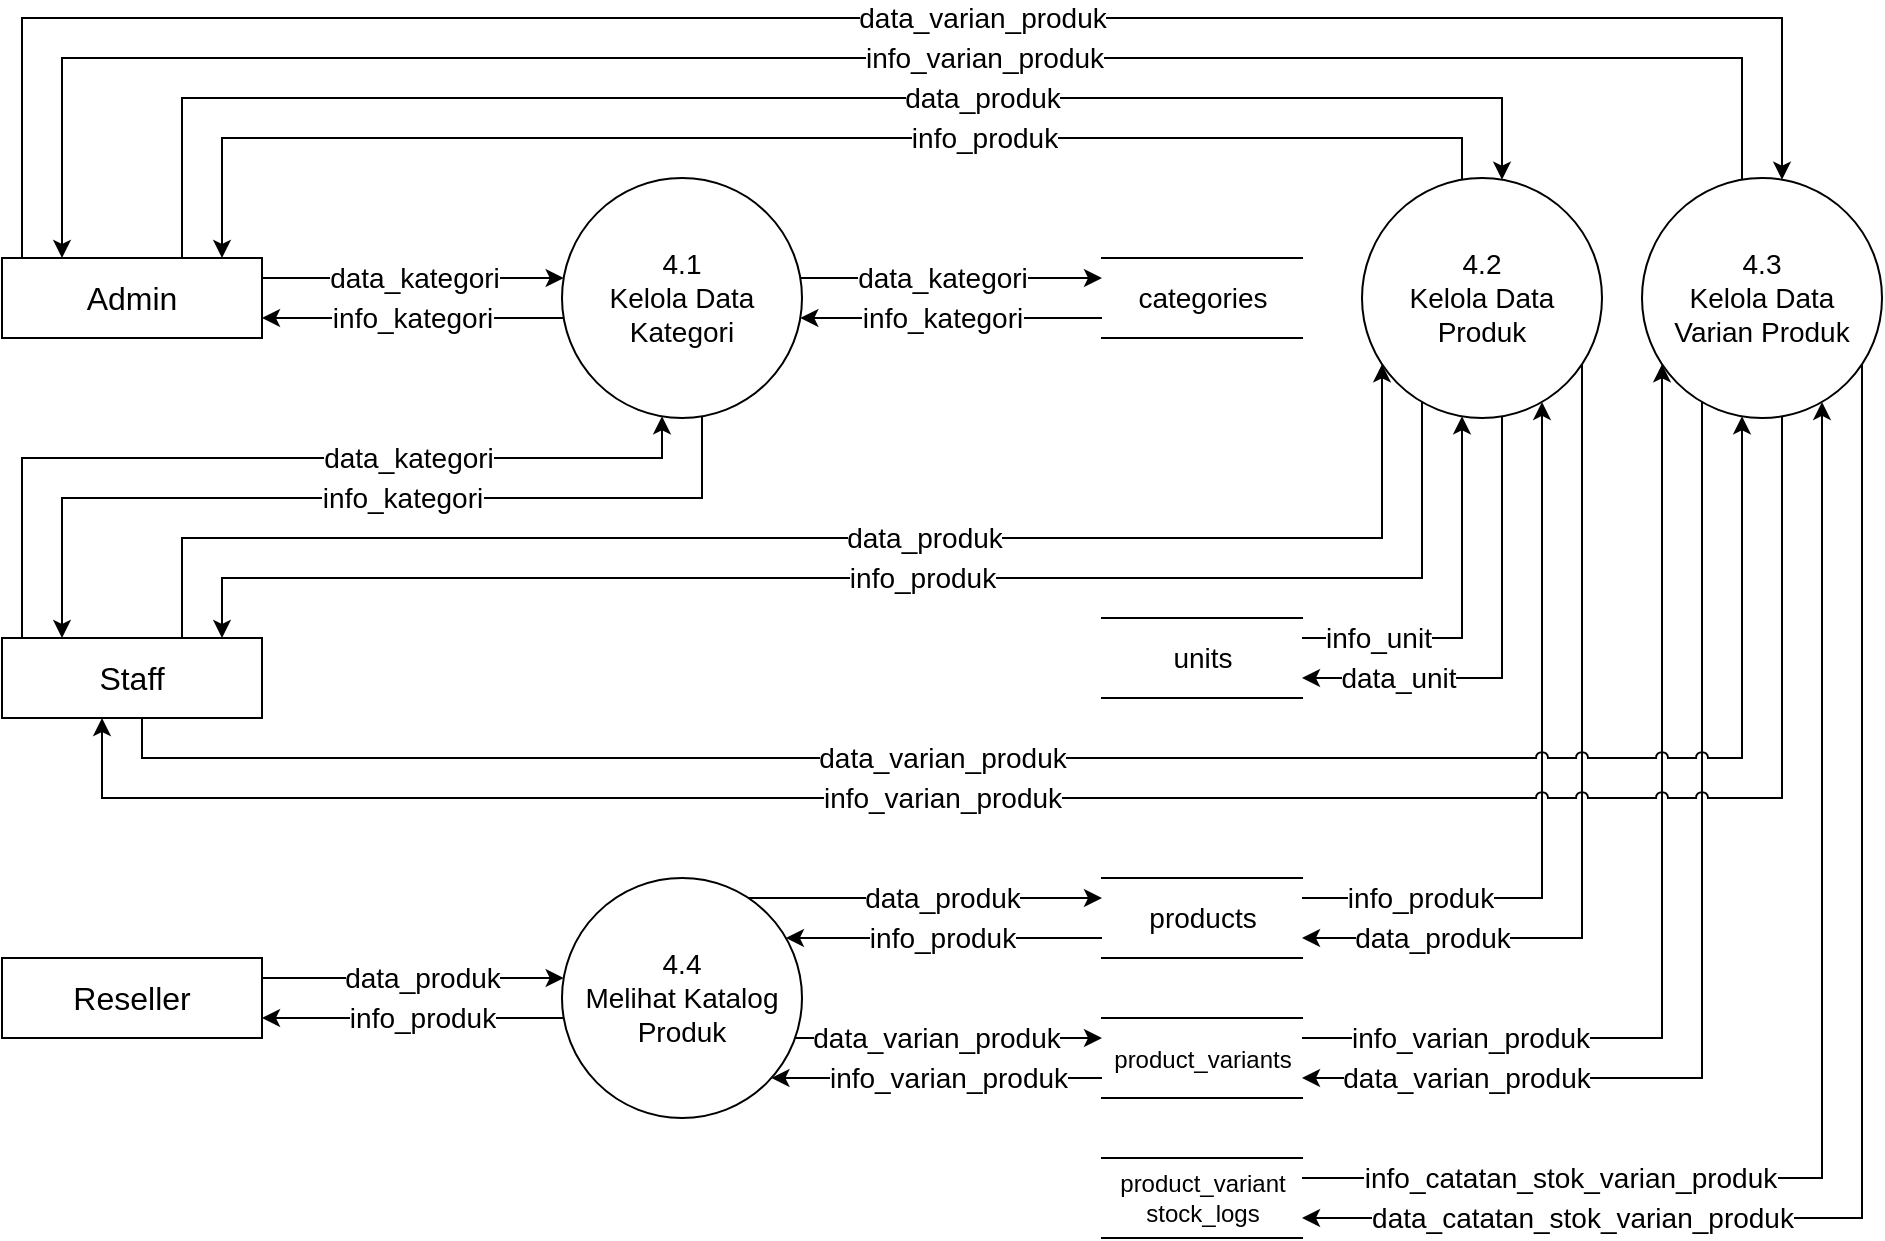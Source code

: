 <mxfile version="14.6.13" type="device"><diagram id="Rc6OxXYoEZi-hfFgIoyE" name="Page-1"><mxGraphModel dx="1002" dy="1681" grid="1" gridSize="10" guides="1" tooltips="1" connect="1" arrows="1" fold="1" page="1" pageScale="1" pageWidth="850" pageHeight="1100" math="0" shadow="0"><root><mxCell id="0"/><mxCell id="1" parent="0"/><mxCell id="s38WGr486lUvFhDny16M-1" value="&lt;font style=&quot;font-size: 14px&quot;&gt;4.1&lt;br&gt;Kelola Data Kategori&lt;br&gt;&lt;/font&gt;" style="ellipse;whiteSpace=wrap;html=1;aspect=fixed;" parent="1" vertex="1"><mxGeometry x="280" y="80" width="120" height="120" as="geometry"/></mxCell><mxCell id="s38WGr486lUvFhDny16M-4" value="data_kategori" style="edgeStyle=orthogonalEdgeStyle;rounded=0;orthogonalLoop=1;jettySize=auto;html=1;exitX=1;exitY=0.25;exitDx=0;exitDy=0;fontSize=14;" parent="1" source="s38WGr486lUvFhDny16M-2" edge="1" target="s38WGr486lUvFhDny16M-1"><mxGeometry relative="1" as="geometry"><mxPoint x="360" y="140" as="targetPoint"/><Array as="points"><mxPoint x="290" y="130"/><mxPoint x="290" y="130"/></Array></mxGeometry></mxCell><mxCell id="s38WGr486lUvFhDny16M-2" value="Admin" style="rounded=0;whiteSpace=wrap;html=1;fontSize=16;" parent="1" vertex="1"><mxGeometry y="120" width="130" height="40" as="geometry"/></mxCell><mxCell id="s38WGr486lUvFhDny16M-13" value="data_kategori" style="edgeStyle=orthogonalEdgeStyle;rounded=0;orthogonalLoop=1;jettySize=auto;html=1;fontSize=14;" parent="1" source="s38WGr486lUvFhDny16M-1" target="s38WGr486lUvFhDny16M-12" edge="1"><mxGeometry x="-0.061" relative="1" as="geometry"><Array as="points"><mxPoint x="470" y="130"/><mxPoint x="470" y="130"/></Array><mxPoint as="offset"/></mxGeometry></mxCell><mxCell id="s38WGr486lUvFhDny16M-6" value="&lt;font style=&quot;font-size: 14px&quot;&gt;4.3&lt;br&gt;Kelola Data &lt;br&gt;Varian Produk&lt;br&gt;&lt;/font&gt;" style="ellipse;whiteSpace=wrap;html=1;aspect=fixed;" parent="1" vertex="1"><mxGeometry x="820" y="80" width="120" height="120" as="geometry"/></mxCell><mxCell id="w3oePjnz5msJqxtDDQAo-1" value="info_kategori" style="edgeStyle=orthogonalEdgeStyle;rounded=0;orthogonalLoop=1;jettySize=auto;html=1;fontSize=14;" parent="1" source="s38WGr486lUvFhDny16M-12" target="s38WGr486lUvFhDny16M-1" edge="1"><mxGeometry x="0.061" relative="1" as="geometry"><Array as="points"><mxPoint x="480" y="150"/><mxPoint x="480" y="150"/></Array><mxPoint as="offset"/></mxGeometry></mxCell><mxCell id="s38WGr486lUvFhDny16M-12" value="categories" style="html=1;dashed=0;whitespace=wrap;shape=partialRectangle;right=0;left=0;fontSize=14;" parent="1" vertex="1"><mxGeometry x="550" y="120" width="100" height="40" as="geometry"/></mxCell><mxCell id="qVM1IuX5nQajaeXn27OP-2" value="data_produk" style="edgeStyle=orthogonalEdgeStyle;rounded=0;orthogonalLoop=1;jettySize=auto;html=1;exitX=1;exitY=0.25;exitDx=0;exitDy=0;fontSize=14;" parent="1" source="w3oePjnz5msJqxtDDQAo-5" target="qVM1IuX5nQajaeXn27OP-1" edge="1"><mxGeometry x="0.061" relative="1" as="geometry"><Array as="points"><mxPoint x="370" y="480"/></Array><mxPoint as="offset"/></mxGeometry></mxCell><mxCell id="qVM1IuX5nQajaeXn27OP-3" value="info_produk" style="edgeStyle=orthogonalEdgeStyle;rounded=0;orthogonalLoop=1;jettySize=auto;html=1;entryX=1;entryY=0.75;entryDx=0;entryDy=0;fontSize=14;" parent="1" source="qVM1IuX5nQajaeXn27OP-1" target="w3oePjnz5msJqxtDDQAo-5" edge="1"><mxGeometry x="-0.061" relative="1" as="geometry"><Array as="points"><mxPoint x="390" y="500"/></Array><mxPoint as="offset"/></mxGeometry></mxCell><mxCell id="w3oePjnz5msJqxtDDQAo-5" value="Reseller" style="rounded=0;whiteSpace=wrap;html=1;fontSize=16;" parent="1" vertex="1"><mxGeometry y="470" width="130" height="40" as="geometry"/></mxCell><mxCell id="giehG95AdQWtgdjCYtVg-1" value="&lt;font style=&quot;font-size: 14px&quot;&gt;4.2&lt;br&gt;Kelola Data Produk&lt;br&gt;&lt;/font&gt;" style="ellipse;whiteSpace=wrap;html=1;aspect=fixed;" parent="1" vertex="1"><mxGeometry x="680" y="80" width="120" height="120" as="geometry"/></mxCell><mxCell id="QhTn7aZP73QFiXAm_fX9-1" value="Staff" style="rounded=0;whiteSpace=wrap;html=1;fontSize=16;" parent="1" vertex="1"><mxGeometry y="310" width="130" height="40" as="geometry"/></mxCell><mxCell id="yD-jiG_hthiT5Hs9iXei-2" value="info_kategori" style="edgeStyle=orthogonalEdgeStyle;rounded=0;orthogonalLoop=1;jettySize=auto;html=1;fontSize=14;" parent="1" source="s38WGr486lUvFhDny16M-1" target="s38WGr486lUvFhDny16M-2" edge="1"><mxGeometry relative="1" as="geometry"><mxPoint x="220" y="150" as="targetPoint"/><Array as="points"><mxPoint x="210" y="150"/><mxPoint x="210" y="150"/></Array><mxPoint x="370" y="150" as="sourcePoint"/></mxGeometry></mxCell><mxCell id="qVM1IuX5nQajaeXn27OP-1" value="&lt;font style=&quot;font-size: 14px&quot;&gt;4.4&lt;br&gt;Melihat Katalog Produk&lt;br&gt;&lt;/font&gt;" style="ellipse;whiteSpace=wrap;html=1;aspect=fixed;" parent="1" vertex="1"><mxGeometry x="280" y="430" width="120" height="120" as="geometry"/></mxCell><mxCell id="qVM1IuX5nQajaeXn27OP-10" value="data_produk" style="edgeStyle=orthogonalEdgeStyle;rounded=0;orthogonalLoop=1;jettySize=auto;html=1;fontSize=14;" parent="1" source="s38WGr486lUvFhDny16M-2" target="giehG95AdQWtgdjCYtVg-1" edge="1"><mxGeometry x="0.229" relative="1" as="geometry"><Array as="points"><mxPoint x="90" y="40"/><mxPoint x="750" y="40"/></Array><mxPoint as="offset"/><mxPoint x="140" y="273.43" as="sourcePoint"/><mxPoint x="360" y="159.999" as="targetPoint"/></mxGeometry></mxCell><mxCell id="qVM1IuX5nQajaeXn27OP-11" value="info_produk" style="edgeStyle=orthogonalEdgeStyle;rounded=0;orthogonalLoop=1;jettySize=auto;html=1;fontSize=14;" parent="1" source="giehG95AdQWtgdjCYtVg-1" target="s38WGr486lUvFhDny16M-2" edge="1"><mxGeometry x="-0.256" relative="1" as="geometry"><Array as="points"><mxPoint x="730" y="60"/><mxPoint x="110" y="60"/></Array><mxPoint x="1" as="offset"/><mxPoint x="380" y="163.43" as="sourcePoint"/><mxPoint x="160" y="273.43" as="targetPoint"/></mxGeometry></mxCell><mxCell id="qVM1IuX5nQajaeXn27OP-12" value="data_varian_produk" style="edgeStyle=orthogonalEdgeStyle;rounded=0;orthogonalLoop=1;jettySize=auto;html=1;fontSize=14;" parent="1" source="s38WGr486lUvFhDny16M-2" target="s38WGr486lUvFhDny16M-6" edge="1"><mxGeometry x="0.11" relative="1" as="geometry"><Array as="points"><mxPoint x="10"/><mxPoint x="890"/></Array><mxPoint as="offset"/><mxPoint x="85" y="270" as="sourcePoint"/><mxPoint x="1110" y="80.839" as="targetPoint"/></mxGeometry></mxCell><mxCell id="qVM1IuX5nQajaeXn27OP-13" value="info_varian_produk" style="edgeStyle=orthogonalEdgeStyle;rounded=0;orthogonalLoop=1;jettySize=auto;html=1;fontSize=14;" parent="1" source="s38WGr486lUvFhDny16M-6" target="s38WGr486lUvFhDny16M-2" edge="1"><mxGeometry x="-0.119" relative="1" as="geometry"><Array as="points"><mxPoint x="870" y="20"/><mxPoint x="30" y="20"/></Array><mxPoint x="1" as="offset"/><mxPoint x="1090" y="80.839" as="sourcePoint"/><mxPoint x="100" y="270" as="targetPoint"/></mxGeometry></mxCell><mxCell id="qVM1IuX5nQajaeXn27OP-17" value="products" style="html=1;dashed=0;whitespace=wrap;shape=partialRectangle;right=0;left=0;fontSize=14;" parent="1" vertex="1"><mxGeometry x="550" y="430" width="100" height="40" as="geometry"/></mxCell><mxCell id="P8HBfY7LfA8RuCADzhjz-1" value="data_produk" style="edgeStyle=orthogonalEdgeStyle;rounded=0;orthogonalLoop=1;jettySize=auto;html=1;fontSize=14;" edge="1" parent="1" source="qVM1IuX5nQajaeXn27OP-1" target="qVM1IuX5nQajaeXn27OP-17"><mxGeometry x="0.095" relative="1" as="geometry"><Array as="points"><mxPoint x="450" y="440"/><mxPoint x="450" y="440"/></Array><mxPoint as="offset"/><mxPoint x="399.171" y="440.059" as="sourcePoint"/><mxPoint x="590.84" y="310" as="targetPoint"/></mxGeometry></mxCell><mxCell id="P8HBfY7LfA8RuCADzhjz-2" value="info_produk" style="edgeStyle=orthogonalEdgeStyle;rounded=0;orthogonalLoop=1;jettySize=auto;html=1;fontSize=14;" edge="1" parent="1" source="qVM1IuX5nQajaeXn27OP-17" target="qVM1IuX5nQajaeXn27OP-1"><mxGeometry x="0.013" relative="1" as="geometry"><Array as="points"><mxPoint x="480" y="460"/><mxPoint x="480" y="460"/></Array><mxPoint as="offset"/><mxPoint x="610.84" y="310" as="sourcePoint"/><mxPoint x="399.151" y="460.059" as="targetPoint"/></mxGeometry></mxCell><mxCell id="P8HBfY7LfA8RuCADzhjz-3" value="info_produk" style="edgeStyle=orthogonalEdgeStyle;rounded=0;orthogonalLoop=1;jettySize=auto;html=1;fontSize=14;" edge="1" parent="1" source="qVM1IuX5nQajaeXn27OP-17" target="giehG95AdQWtgdjCYtVg-1"><mxGeometry x="-0.673" relative="1" as="geometry"><Array as="points"><mxPoint x="770" y="440"/></Array><mxPoint x="-1" as="offset"/><mxPoint x="590.001" y="220" as="sourcePoint"/><mxPoint x="700.84" y="200" as="targetPoint"/></mxGeometry></mxCell><mxCell id="P8HBfY7LfA8RuCADzhjz-4" value="data_produk" style="edgeStyle=orthogonalEdgeStyle;rounded=0;orthogonalLoop=1;jettySize=auto;html=1;fontSize=14;" edge="1" parent="1" source="giehG95AdQWtgdjCYtVg-1" target="qVM1IuX5nQajaeXn27OP-17"><mxGeometry x="0.701" relative="1" as="geometry"><Array as="points"><mxPoint x="790" y="460"/></Array><mxPoint x="1" as="offset"/><mxPoint x="720.84" y="200" as="sourcePoint"/><mxPoint x="590.001" y="240" as="targetPoint"/></mxGeometry></mxCell><mxCell id="P8HBfY7LfA8RuCADzhjz-8" value="data_kategori" style="edgeStyle=orthogonalEdgeStyle;rounded=0;orthogonalLoop=1;jettySize=auto;html=1;fontSize=14;" edge="1" parent="1" target="s38WGr486lUvFhDny16M-1"><mxGeometry x="0.313" relative="1" as="geometry"><Array as="points"><mxPoint x="10" y="220"/><mxPoint x="330" y="220"/></Array><mxPoint as="offset"/><mxPoint x="10" y="310" as="sourcePoint"/><mxPoint x="670" y="270.839" as="targetPoint"/></mxGeometry></mxCell><mxCell id="P8HBfY7LfA8RuCADzhjz-9" value="info_kategori" style="edgeStyle=orthogonalEdgeStyle;rounded=0;orthogonalLoop=1;jettySize=auto;html=1;fontSize=14;" edge="1" parent="1" source="s38WGr486lUvFhDny16M-1"><mxGeometry x="-0.114" relative="1" as="geometry"><Array as="points"><mxPoint x="350" y="240"/><mxPoint x="30" y="240"/></Array><mxPoint as="offset"/><mxPoint x="650" y="270.839" as="sourcePoint"/><mxPoint x="30" y="310" as="targetPoint"/></mxGeometry></mxCell><mxCell id="P8HBfY7LfA8RuCADzhjz-10" value="info_produk" style="edgeStyle=orthogonalEdgeStyle;rounded=0;orthogonalLoop=1;jettySize=auto;html=1;fontSize=14;jumpStyle=arc;" edge="1" parent="1" source="giehG95AdQWtgdjCYtVg-1"><mxGeometry x="-0.058" relative="1" as="geometry"><Array as="points"><mxPoint x="710" y="280"/><mxPoint x="110" y="280"/></Array><mxPoint as="offset"/><mxPoint x="430" y="191.962" as="sourcePoint"/><mxPoint x="110" y="310" as="targetPoint"/></mxGeometry></mxCell><mxCell id="P8HBfY7LfA8RuCADzhjz-11" value="data_produk" style="edgeStyle=orthogonalEdgeStyle;rounded=0;orthogonalLoop=1;jettySize=auto;html=1;fontSize=14;jumpStyle=arc;" edge="1" parent="1" target="giehG95AdQWtgdjCYtVg-1"><mxGeometry x="0.142" relative="1" as="geometry"><Array as="points"><mxPoint x="90" y="260"/><mxPoint x="690" y="260"/></Array><mxPoint as="offset"/><mxPoint x="90" y="310" as="sourcePoint"/><mxPoint x="410" y="173.166" as="targetPoint"/></mxGeometry></mxCell><mxCell id="P8HBfY7LfA8RuCADzhjz-13" value="&lt;font style=&quot;font-size: 12px&quot;&gt;product_variants&lt;/font&gt;" style="html=1;dashed=0;whitespace=wrap;shape=partialRectangle;right=0;left=0;fontSize=14;" vertex="1" parent="1"><mxGeometry x="550" y="500" width="100" height="40" as="geometry"/></mxCell><mxCell id="P8HBfY7LfA8RuCADzhjz-14" value="data_varian_produk" style="edgeStyle=orthogonalEdgeStyle;rounded=0;orthogonalLoop=1;jettySize=auto;html=1;fontSize=14;" edge="1" parent="1" source="qVM1IuX5nQajaeXn27OP-1" target="P8HBfY7LfA8RuCADzhjz-13"><mxGeometry x="-0.083" relative="1" as="geometry"><Array as="points"><mxPoint x="480" y="510"/><mxPoint x="480" y="510"/></Array><mxPoint as="offset"/><mxPoint x="380.005" y="509.999" as="sourcePoint"/><mxPoint x="516.75" y="509.999" as="targetPoint"/></mxGeometry></mxCell><mxCell id="P8HBfY7LfA8RuCADzhjz-15" value="info_varian_produk" style="edgeStyle=orthogonalEdgeStyle;rounded=0;orthogonalLoop=1;jettySize=auto;html=1;fontSize=14;" edge="1" parent="1" source="P8HBfY7LfA8RuCADzhjz-13" target="qVM1IuX5nQajaeXn27OP-1"><mxGeometry x="-0.063" relative="1" as="geometry"><Array as="points"><mxPoint x="470" y="530"/><mxPoint x="470" y="530"/></Array><mxPoint as="offset"/><mxPoint x="520" y="470.059" as="sourcePoint"/><mxPoint x="401.995" y="470.059" as="targetPoint"/></mxGeometry></mxCell><mxCell id="P8HBfY7LfA8RuCADzhjz-18" value="info_varian_produk" style="edgeStyle=orthogonalEdgeStyle;rounded=0;orthogonalLoop=1;jettySize=auto;html=1;fontSize=14;" edge="1" parent="1" source="P8HBfY7LfA8RuCADzhjz-13" target="s38WGr486lUvFhDny16M-6"><mxGeometry x="-0.673" relative="1" as="geometry"><Array as="points"><mxPoint x="830" y="510"/></Array><mxPoint x="-1" as="offset"/><mxPoint x="700" y="459.999" as="sourcePoint"/><mxPoint x="850" y="206.509" as="targetPoint"/></mxGeometry></mxCell><mxCell id="P8HBfY7LfA8RuCADzhjz-19" value="data_varian_produk" style="edgeStyle=orthogonalEdgeStyle;rounded=0;orthogonalLoop=1;jettySize=auto;html=1;fontSize=14;" edge="1" parent="1" source="s38WGr486lUvFhDny16M-6" target="P8HBfY7LfA8RuCADzhjz-13"><mxGeometry x="0.701" relative="1" as="geometry"><Array as="points"><mxPoint x="850" y="530"/></Array><mxPoint x="1" as="offset"/><mxPoint x="870" y="194.661" as="sourcePoint"/><mxPoint x="700" y="479.999" as="targetPoint"/></mxGeometry></mxCell><mxCell id="P8HBfY7LfA8RuCADzhjz-20" value="info_varian_produk" style="edgeStyle=orthogonalEdgeStyle;rounded=0;orthogonalLoop=1;jettySize=auto;html=1;fontSize=14;jumpStyle=arc;" edge="1" parent="1" source="s38WGr486lUvFhDny16M-6" target="QhTn7aZP73QFiXAm_fX9-1"><mxGeometry x="0.141" relative="1" as="geometry"><Array as="points"><mxPoint x="890" y="390"/><mxPoint x="50" y="390"/></Array><mxPoint as="offset"/><mxPoint x="720" y="251.849" as="sourcePoint"/><mxPoint x="110" y="365.28" as="targetPoint"/></mxGeometry></mxCell><mxCell id="P8HBfY7LfA8RuCADzhjz-21" value="data_varian_produk" style="edgeStyle=orthogonalEdgeStyle;rounded=0;orthogonalLoop=1;jettySize=auto;html=1;fontSize=14;jumpStyle=arc;" edge="1" parent="1" source="QhTn7aZP73QFiXAm_fX9-1" target="s38WGr486lUvFhDny16M-6"><mxGeometry x="-0.152" relative="1" as="geometry"><Array as="points"><mxPoint x="70" y="370"/><mxPoint x="870" y="370"/></Array><mxPoint as="offset"/><mxPoint x="90" y="365.28" as="sourcePoint"/><mxPoint x="700" y="240.001" as="targetPoint"/></mxGeometry></mxCell><mxCell id="P8HBfY7LfA8RuCADzhjz-25" value="product_variant&lt;br style=&quot;font-size: 12px;&quot;&gt;stock_logs" style="html=1;dashed=0;whitespace=wrap;shape=partialRectangle;right=0;left=0;fontSize=12;" vertex="1" parent="1"><mxGeometry x="550" y="570" width="100" height="40" as="geometry"/></mxCell><mxCell id="P8HBfY7LfA8RuCADzhjz-26" value="data_catatan_stok_varian_produk" style="edgeStyle=orthogonalEdgeStyle;rounded=0;orthogonalLoop=1;jettySize=auto;html=1;fontSize=14;" edge="1" target="P8HBfY7LfA8RuCADzhjz-25" parent="1" source="s38WGr486lUvFhDny16M-6"><mxGeometry x="0.604" relative="1" as="geometry"><Array as="points"><mxPoint x="930" y="600"/></Array><mxPoint as="offset"/><mxPoint x="859.996" y="380" as="sourcePoint"/><mxPoint x="1077.67" y="250" as="targetPoint"/></mxGeometry></mxCell><mxCell id="P8HBfY7LfA8RuCADzhjz-27" value="info_catatan_stok_varian_produk" style="edgeStyle=orthogonalEdgeStyle;rounded=0;orthogonalLoop=1;jettySize=auto;html=1;fontSize=14;" edge="1" source="P8HBfY7LfA8RuCADzhjz-25" parent="1" target="s38WGr486lUvFhDny16M-6"><mxGeometry x="-0.587" relative="1" as="geometry"><Array as="points"><mxPoint x="910" y="580"/></Array><mxPoint as="offset"/><mxPoint x="1097.67" y="250" as="sourcePoint"/><mxPoint x="878.792" y="400" as="targetPoint"/></mxGeometry></mxCell><mxCell id="P8HBfY7LfA8RuCADzhjz-28" value="info_unit" style="edgeStyle=orthogonalEdgeStyle;rounded=0;orthogonalLoop=1;jettySize=auto;html=1;fontSize=14;jumpStyle=arc;" edge="1" parent="1" source="P8HBfY7LfA8RuCADzhjz-30" target="giehG95AdQWtgdjCYtVg-1"><mxGeometry x="-0.604" relative="1" as="geometry"><Array as="points"><mxPoint x="730" y="310"/></Array><mxPoint as="offset"/><mxPoint x="90" y="290.84" as="sourcePoint"/><mxPoint x="890.0" y="140.001" as="targetPoint"/></mxGeometry></mxCell><mxCell id="P8HBfY7LfA8RuCADzhjz-29" value="data_unit" style="edgeStyle=orthogonalEdgeStyle;rounded=0;orthogonalLoop=1;jettySize=auto;html=1;fontSize=14;jumpStyle=arc;" edge="1" parent="1" source="giehG95AdQWtgdjCYtVg-1" target="P8HBfY7LfA8RuCADzhjz-30"><mxGeometry x="0.587" relative="1" as="geometry"><Array as="points"><mxPoint x="750" y="330"/></Array><mxPoint as="offset"/><mxPoint x="910.0" y="140.001" as="sourcePoint"/><mxPoint x="590" y="330" as="targetPoint"/></mxGeometry></mxCell><mxCell id="P8HBfY7LfA8RuCADzhjz-30" value="units" style="html=1;dashed=0;whitespace=wrap;shape=partialRectangle;right=0;left=0;fontSize=14;" vertex="1" parent="1"><mxGeometry x="550" y="300" width="100" height="40" as="geometry"/></mxCell></root></mxGraphModel></diagram></mxfile>